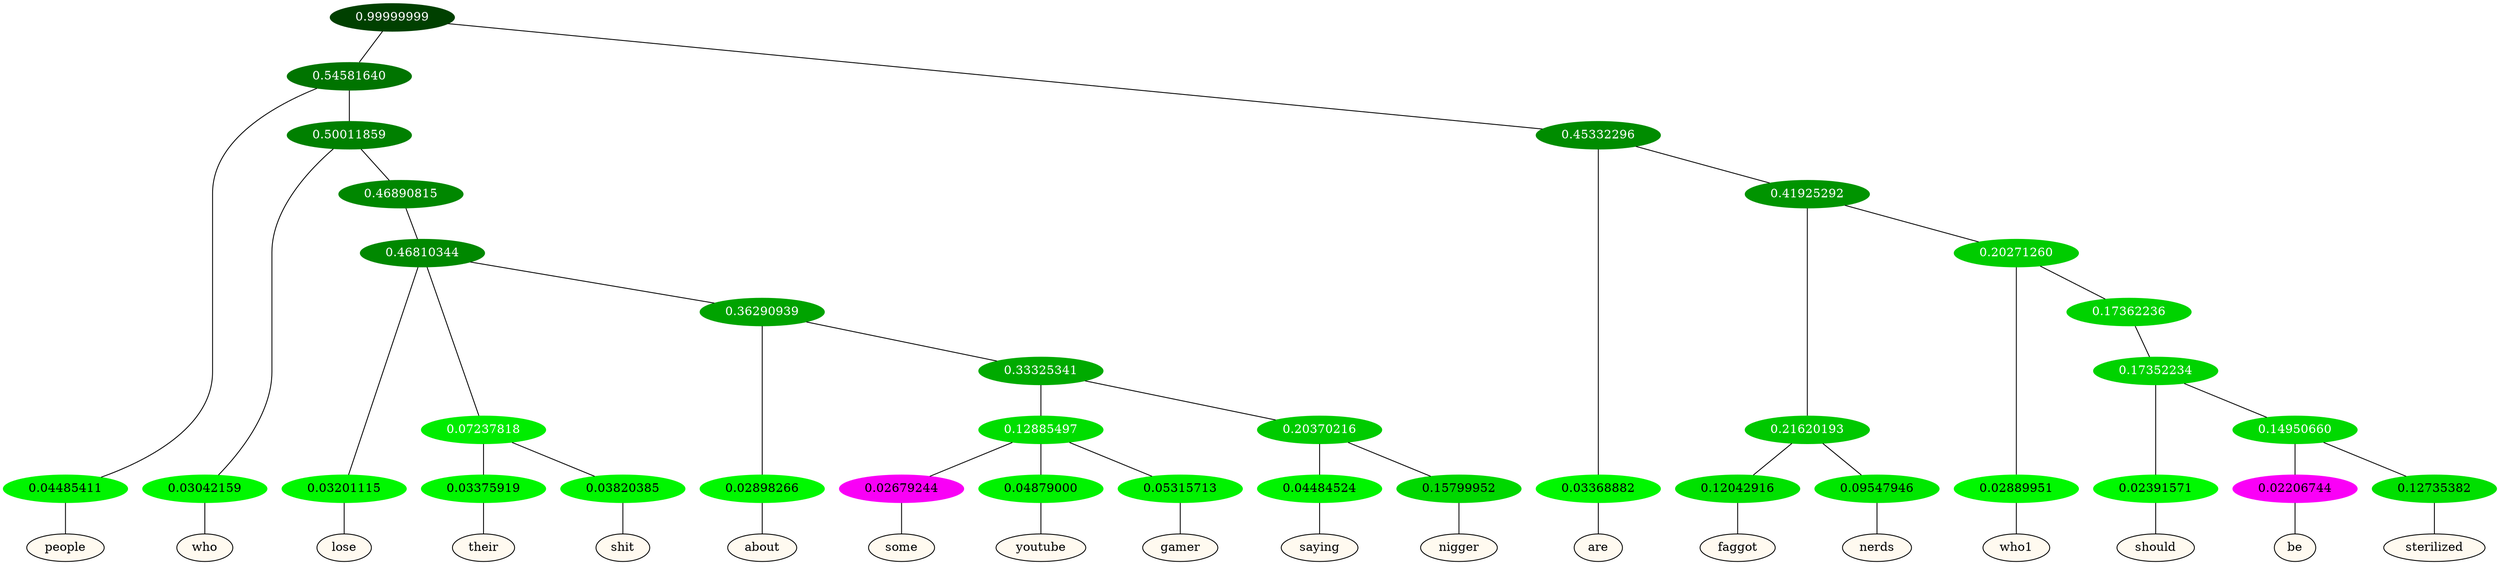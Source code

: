 graph {
	node [format=png height=0.15 nodesep=0.001 ordering=out overlap=prism overlap_scaling=0.01 ranksep=0.001 ratio=0.2 style=filled width=0.15]
	{
		rank=same
		a_w_3 [label=people color=black fillcolor=floralwhite style="filled,solid"]
		a_w_7 [label=who color=black fillcolor=floralwhite style="filled,solid"]
		a_w_16 [label=lose color=black fillcolor=floralwhite style="filled,solid"]
		a_w_20 [label=their color=black fillcolor=floralwhite style="filled,solid"]
		a_w_21 [label=shit color=black fillcolor=floralwhite style="filled,solid"]
		a_w_22 [label=about color=black fillcolor=floralwhite style="filled,solid"]
		a_w_30 [label=some color=black fillcolor=floralwhite style="filled,solid"]
		a_w_31 [label=youtube color=black fillcolor=floralwhite style="filled,solid"]
		a_w_32 [label=gamer color=black fillcolor=floralwhite style="filled,solid"]
		a_w_33 [label=saying color=black fillcolor=floralwhite style="filled,solid"]
		a_w_34 [label=nigger color=black fillcolor=floralwhite style="filled,solid"]
		a_w_5 [label=are color=black fillcolor=floralwhite style="filled,solid"]
		a_w_12 [label=faggot color=black fillcolor=floralwhite style="filled,solid"]
		a_w_13 [label=nerds color=black fillcolor=floralwhite style="filled,solid"]
		a_w_14 [label=who1 color=black fillcolor=floralwhite style="filled,solid"]
		a_w_24 [label=should color=black fillcolor=floralwhite style="filled,solid"]
		a_w_28 [label=be color=black fillcolor=floralwhite style="filled,solid"]
		a_w_29 [label=sterilized color=black fillcolor=floralwhite style="filled,solid"]
	}
	a_n_3 -- a_w_3
	a_n_7 -- a_w_7
	a_n_16 -- a_w_16
	a_n_20 -- a_w_20
	a_n_21 -- a_w_21
	a_n_22 -- a_w_22
	a_n_30 -- a_w_30
	a_n_31 -- a_w_31
	a_n_32 -- a_w_32
	a_n_33 -- a_w_33
	a_n_34 -- a_w_34
	a_n_5 -- a_w_5
	a_n_12 -- a_w_12
	a_n_13 -- a_w_13
	a_n_14 -- a_w_14
	a_n_24 -- a_w_24
	a_n_28 -- a_w_28
	a_n_29 -- a_w_29
	{
		rank=same
		a_n_3 [label=0.04485411 color="0.334 1.000 0.955" fontcolor=black]
		a_n_7 [label=0.03042159 color="0.334 1.000 0.970" fontcolor=black]
		a_n_16 [label=0.03201115 color="0.334 1.000 0.968" fontcolor=black]
		a_n_20 [label=0.03375919 color="0.334 1.000 0.966" fontcolor=black]
		a_n_21 [label=0.03820385 color="0.334 1.000 0.962" fontcolor=black]
		a_n_22 [label=0.02898266 color="0.334 1.000 0.971" fontcolor=black]
		a_n_30 [label=0.02679244 color="0.835 1.000 0.973" fontcolor=black]
		a_n_31 [label=0.04879000 color="0.334 1.000 0.951" fontcolor=black]
		a_n_32 [label=0.05315713 color="0.334 1.000 0.947" fontcolor=black]
		a_n_33 [label=0.04484524 color="0.334 1.000 0.955" fontcolor=black]
		a_n_34 [label=0.15799952 color="0.334 1.000 0.842" fontcolor=black]
		a_n_5 [label=0.03368882 color="0.334 1.000 0.966" fontcolor=black]
		a_n_12 [label=0.12042916 color="0.334 1.000 0.880" fontcolor=black]
		a_n_13 [label=0.09547946 color="0.334 1.000 0.905" fontcolor=black]
		a_n_14 [label=0.02889951 color="0.334 1.000 0.971" fontcolor=black]
		a_n_24 [label=0.02391571 color="0.334 1.000 0.976" fontcolor=black]
		a_n_28 [label=0.02206744 color="0.835 1.000 0.978" fontcolor=black]
		a_n_29 [label=0.12735382 color="0.334 1.000 0.873" fontcolor=black]
	}
	a_n_0 [label=0.99999999 color="0.334 1.000 0.250" fontcolor=grey99]
	a_n_1 [label=0.54581640 color="0.334 1.000 0.454" fontcolor=grey99]
	a_n_0 -- a_n_1
	a_n_2 [label=0.45332296 color="0.334 1.000 0.547" fontcolor=grey99]
	a_n_0 -- a_n_2
	a_n_1 -- a_n_3
	a_n_4 [label=0.50011859 color="0.334 1.000 0.500" fontcolor=grey99]
	a_n_1 -- a_n_4
	a_n_2 -- a_n_5
	a_n_6 [label=0.41925292 color="0.334 1.000 0.581" fontcolor=grey99]
	a_n_2 -- a_n_6
	a_n_4 -- a_n_7
	a_n_8 [label=0.46890815 color="0.334 1.000 0.531" fontcolor=grey99]
	a_n_4 -- a_n_8
	a_n_9 [label=0.21620193 color="0.334 1.000 0.784" fontcolor=grey99]
	a_n_6 -- a_n_9
	a_n_10 [label=0.20271260 color="0.334 1.000 0.797" fontcolor=grey99]
	a_n_6 -- a_n_10
	a_n_11 [label=0.46810344 color="0.334 1.000 0.532" fontcolor=grey99]
	a_n_8 -- a_n_11
	a_n_9 -- a_n_12
	a_n_9 -- a_n_13
	a_n_10 -- a_n_14
	a_n_15 [label=0.17362236 color="0.334 1.000 0.826" fontcolor=grey99]
	a_n_10 -- a_n_15
	a_n_11 -- a_n_16
	a_n_17 [label=0.07237818 color="0.334 1.000 0.928" fontcolor=grey99]
	a_n_11 -- a_n_17
	a_n_18 [label=0.36290939 color="0.334 1.000 0.637" fontcolor=grey99]
	a_n_11 -- a_n_18
	a_n_19 [label=0.17352234 color="0.334 1.000 0.826" fontcolor=grey99]
	a_n_15 -- a_n_19
	a_n_17 -- a_n_20
	a_n_17 -- a_n_21
	a_n_18 -- a_n_22
	a_n_23 [label=0.33325341 color="0.334 1.000 0.667" fontcolor=grey99]
	a_n_18 -- a_n_23
	a_n_19 -- a_n_24
	a_n_25 [label=0.14950660 color="0.334 1.000 0.850" fontcolor=grey99]
	a_n_19 -- a_n_25
	a_n_26 [label=0.12885497 color="0.334 1.000 0.871" fontcolor=grey99]
	a_n_23 -- a_n_26
	a_n_27 [label=0.20370216 color="0.334 1.000 0.796" fontcolor=grey99]
	a_n_23 -- a_n_27
	a_n_25 -- a_n_28
	a_n_25 -- a_n_29
	a_n_26 -- a_n_30
	a_n_26 -- a_n_31
	a_n_26 -- a_n_32
	a_n_27 -- a_n_33
	a_n_27 -- a_n_34
}
